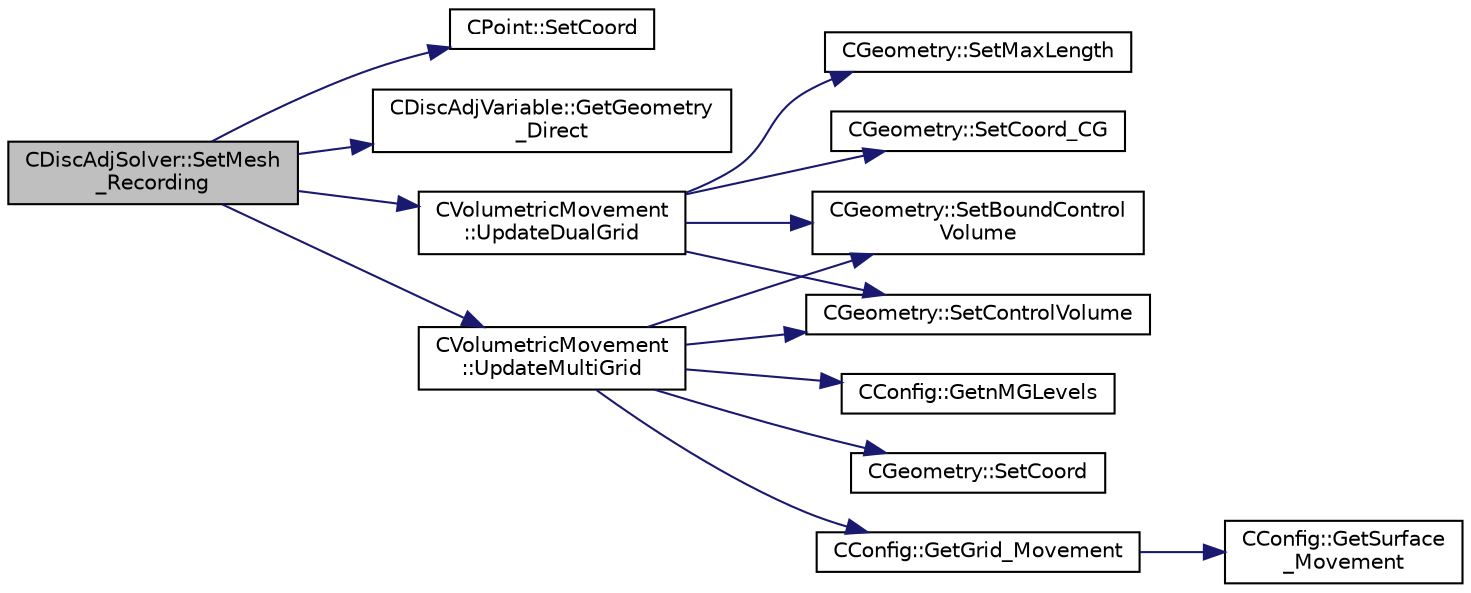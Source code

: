 digraph "CDiscAdjSolver::SetMesh_Recording"
{
  edge [fontname="Helvetica",fontsize="10",labelfontname="Helvetica",labelfontsize="10"];
  node [fontname="Helvetica",fontsize="10",shape=record];
  rankdir="LR";
  Node277 [label="CDiscAdjSolver::SetMesh\l_Recording",height=0.2,width=0.4,color="black", fillcolor="grey75", style="filled", fontcolor="black"];
  Node277 -> Node278 [color="midnightblue",fontsize="10",style="solid",fontname="Helvetica"];
  Node278 [label="CPoint::SetCoord",height=0.2,width=0.4,color="black", fillcolor="white", style="filled",URL="$class_c_point.html#a65e00c853fad29849662f3a66d56f7e0",tooltip="Set the coordinates for the control volume. "];
  Node277 -> Node279 [color="midnightblue",fontsize="10",style="solid",fontname="Helvetica"];
  Node279 [label="CDiscAdjVariable::GetGeometry\l_Direct",height=0.2,width=0.4,color="black", fillcolor="white", style="filled",URL="$class_c_disc_adj_variable.html#a25530f35e2f0076df006f08584058a6d",tooltip="Get the restart geometry (coordinate of the converged solution). "];
  Node277 -> Node280 [color="midnightblue",fontsize="10",style="solid",fontname="Helvetica"];
  Node280 [label="CVolumetricMovement\l::UpdateDualGrid",height=0.2,width=0.4,color="black", fillcolor="white", style="filled",URL="$class_c_volumetric_movement.html#a434fc9989fc773704d174d048a4ca61e",tooltip="Update the dual grid after the grid movement (edges and control volumes). "];
  Node280 -> Node281 [color="midnightblue",fontsize="10",style="solid",fontname="Helvetica"];
  Node281 [label="CGeometry::SetCoord_CG",height=0.2,width=0.4,color="black", fillcolor="white", style="filled",URL="$class_c_geometry.html#a83962c234a9cafc63a3d4a8f2ac48875",tooltip="Sets CG coordinates. "];
  Node280 -> Node282 [color="midnightblue",fontsize="10",style="solid",fontname="Helvetica"];
  Node282 [label="CGeometry::SetControlVolume",height=0.2,width=0.4,color="black", fillcolor="white", style="filled",URL="$class_c_geometry.html#a2801527cce396e9b4f8d91a57fe82712",tooltip="Sets control volume. "];
  Node280 -> Node283 [color="midnightblue",fontsize="10",style="solid",fontname="Helvetica"];
  Node283 [label="CGeometry::SetBoundControl\lVolume",height=0.2,width=0.4,color="black", fillcolor="white", style="filled",URL="$class_c_geometry.html#adf22bc637db1c4d9dd150c6185ab1566",tooltip="A virtual member. "];
  Node280 -> Node284 [color="midnightblue",fontsize="10",style="solid",fontname="Helvetica"];
  Node284 [label="CGeometry::SetMaxLength",height=0.2,width=0.4,color="black", fillcolor="white", style="filled",URL="$class_c_geometry.html#a6eee72ed5a355f210937e6ea2b10b961",tooltip="Set max length. "];
  Node277 -> Node285 [color="midnightblue",fontsize="10",style="solid",fontname="Helvetica"];
  Node285 [label="CVolumetricMovement\l::UpdateMultiGrid",height=0.2,width=0.4,color="black", fillcolor="white", style="filled",URL="$class_c_volumetric_movement.html#a1cb59d54bb326eb7c09729cfac0c398a",tooltip="Update the coarse multigrid levels after the grid movement. "];
  Node285 -> Node286 [color="midnightblue",fontsize="10",style="solid",fontname="Helvetica"];
  Node286 [label="CConfig::GetnMGLevels",height=0.2,width=0.4,color="black", fillcolor="white", style="filled",URL="$class_c_config.html#aea7f78497a5cd863bd065391232329fd",tooltip="Get the number of multigrid levels. "];
  Node285 -> Node282 [color="midnightblue",fontsize="10",style="solid",fontname="Helvetica"];
  Node285 -> Node283 [color="midnightblue",fontsize="10",style="solid",fontname="Helvetica"];
  Node285 -> Node287 [color="midnightblue",fontsize="10",style="solid",fontname="Helvetica"];
  Node287 [label="CGeometry::SetCoord",height=0.2,width=0.4,color="black", fillcolor="white", style="filled",URL="$class_c_geometry.html#a5956a22f6942c7cd1b2a53dcaa201972",tooltip="A virtual member. "];
  Node285 -> Node288 [color="midnightblue",fontsize="10",style="solid",fontname="Helvetica"];
  Node288 [label="CConfig::GetGrid_Movement",height=0.2,width=0.4,color="black", fillcolor="white", style="filled",URL="$class_c_config.html#a65f49bf3888539804cc0ceac28a32923",tooltip="Get information about the grid movement. "];
  Node288 -> Node289 [color="midnightblue",fontsize="10",style="solid",fontname="Helvetica"];
  Node289 [label="CConfig::GetSurface\l_Movement",height=0.2,width=0.4,color="black", fillcolor="white", style="filled",URL="$class_c_config.html#a67dbc09d0ad95072023d7f356333d6c8",tooltip="Get information about deforming markers. "];
}
